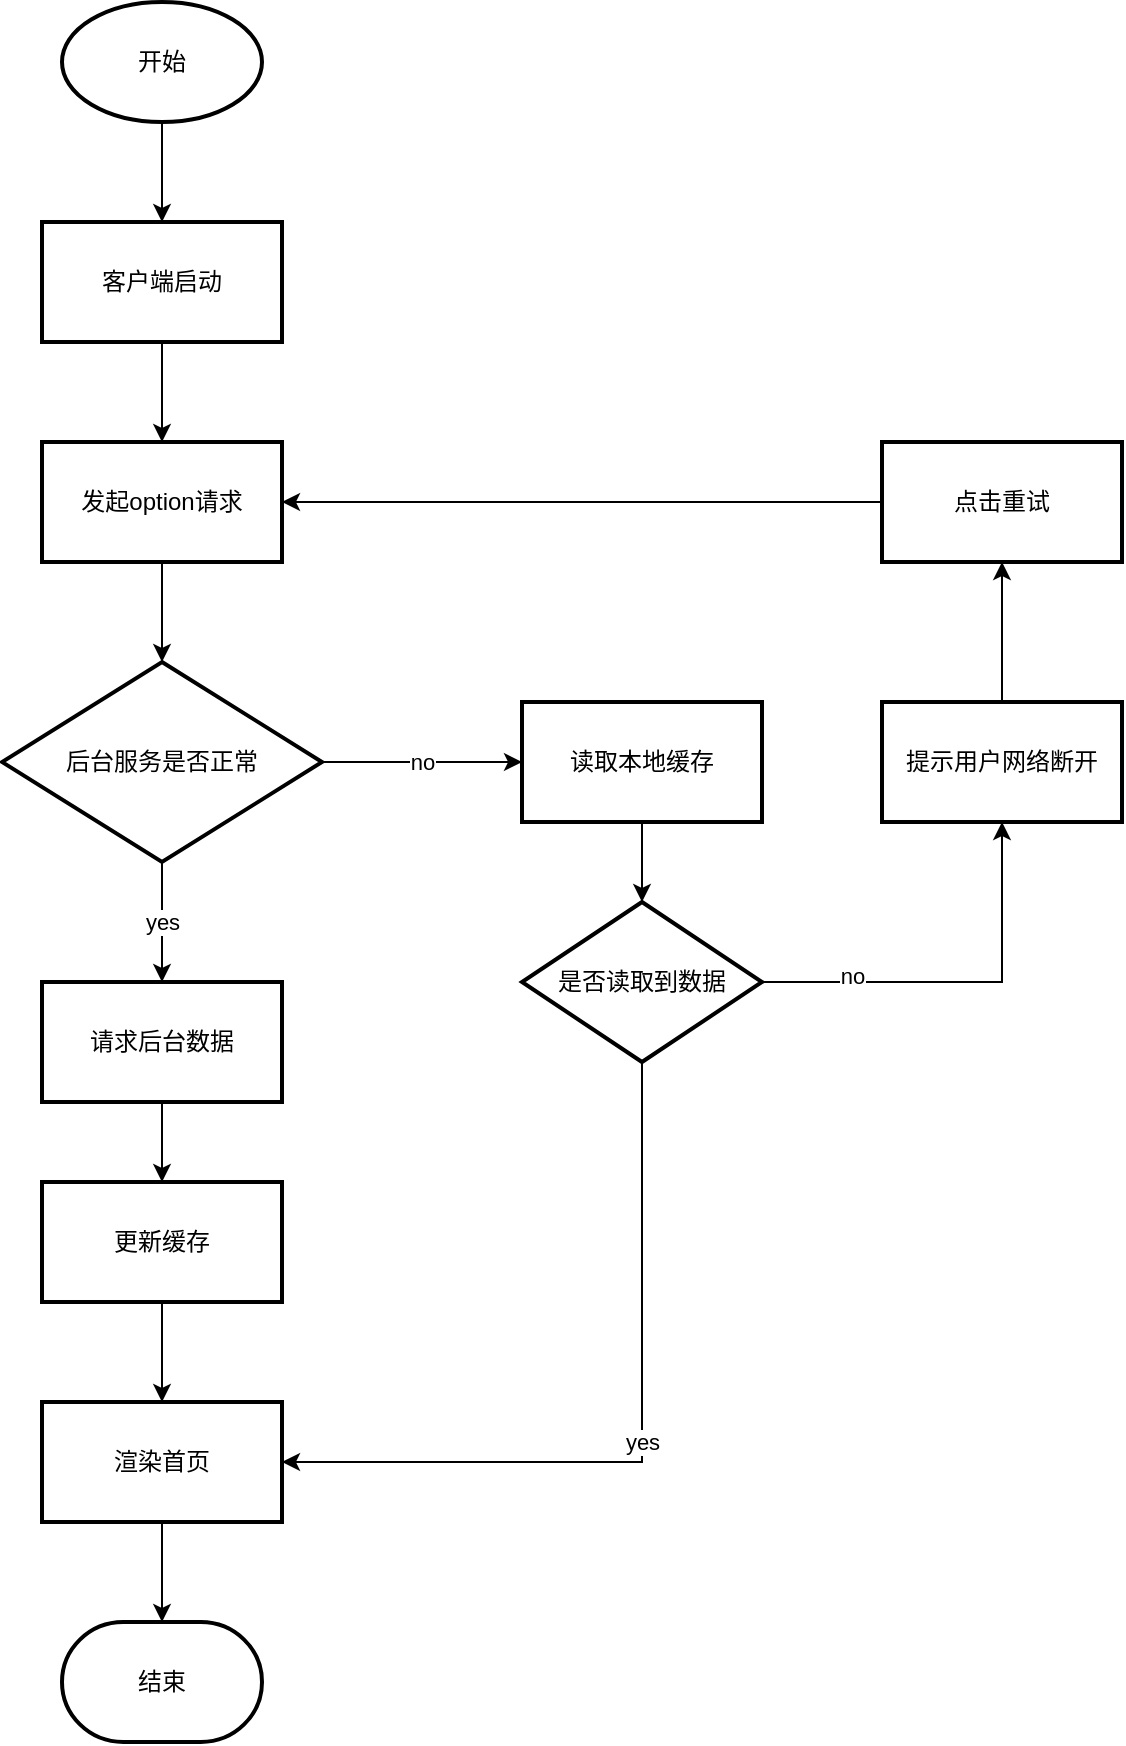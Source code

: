 <mxfile version="16.1.2" type="github">
  <diagram id="-nCn3_ou5zMqZBry92oC" name="第 1 页">
    <mxGraphModel dx="1038" dy="491" grid="1" gridSize="10" guides="1" tooltips="1" connect="1" arrows="1" fold="1" page="1" pageScale="1" pageWidth="827" pageHeight="1169" math="0" shadow="0">
      <root>
        <mxCell id="0" />
        <mxCell id="1" parent="0" />
        <mxCell id="4RD6xHpMuVBiaNQP-EiV-4" value="" style="edgeStyle=orthogonalEdgeStyle;rounded=0;orthogonalLoop=1;jettySize=auto;html=1;" parent="1" source="4RD6xHpMuVBiaNQP-EiV-2" target="4RD6xHpMuVBiaNQP-EiV-3" edge="1">
          <mxGeometry relative="1" as="geometry" />
        </mxCell>
        <mxCell id="4RD6xHpMuVBiaNQP-EiV-2" value="开始" style="strokeWidth=2;html=1;shape=mxgraph.flowchart.start_1;whiteSpace=wrap;" parent="1" vertex="1">
          <mxGeometry x="370" y="210" width="100" height="60" as="geometry" />
        </mxCell>
        <mxCell id="4RD6xHpMuVBiaNQP-EiV-6" value="" style="edgeStyle=orthogonalEdgeStyle;rounded=0;orthogonalLoop=1;jettySize=auto;html=1;" parent="1" source="4RD6xHpMuVBiaNQP-EiV-3" target="4RD6xHpMuVBiaNQP-EiV-5" edge="1">
          <mxGeometry relative="1" as="geometry" />
        </mxCell>
        <mxCell id="4RD6xHpMuVBiaNQP-EiV-3" value="客户端启动" style="whiteSpace=wrap;html=1;strokeWidth=2;" parent="1" vertex="1">
          <mxGeometry x="360" y="320" width="120" height="60" as="geometry" />
        </mxCell>
        <mxCell id="4RD6xHpMuVBiaNQP-EiV-24" value="" style="edgeStyle=orthogonalEdgeStyle;rounded=0;orthogonalLoop=1;jettySize=auto;html=1;" parent="1" source="4RD6xHpMuVBiaNQP-EiV-5" target="4RD6xHpMuVBiaNQP-EiV-23" edge="1">
          <mxGeometry relative="1" as="geometry" />
        </mxCell>
        <mxCell id="4RD6xHpMuVBiaNQP-EiV-5" value="发起option请求" style="whiteSpace=wrap;html=1;strokeWidth=2;" parent="1" vertex="1">
          <mxGeometry x="360" y="430" width="120" height="60" as="geometry" />
        </mxCell>
        <mxCell id="4RD6xHpMuVBiaNQP-EiV-47" style="edgeStyle=orthogonalEdgeStyle;rounded=0;orthogonalLoop=1;jettySize=auto;html=1;entryX=0.5;entryY=0;entryDx=0;entryDy=0;entryPerimeter=0;" parent="1" source="4RD6xHpMuVBiaNQP-EiV-11" target="4RD6xHpMuVBiaNQP-EiV-46" edge="1">
          <mxGeometry relative="1" as="geometry" />
        </mxCell>
        <mxCell id="4RD6xHpMuVBiaNQP-EiV-11" value="渲染首页" style="whiteSpace=wrap;html=1;strokeWidth=2;" parent="1" vertex="1">
          <mxGeometry x="360" y="910" width="120" height="60" as="geometry" />
        </mxCell>
        <mxCell id="4RD6xHpMuVBiaNQP-EiV-26" value="yes" style="edgeStyle=orthogonalEdgeStyle;rounded=0;orthogonalLoop=1;jettySize=auto;html=1;" parent="1" source="4RD6xHpMuVBiaNQP-EiV-23" target="4RD6xHpMuVBiaNQP-EiV-25" edge="1">
          <mxGeometry relative="1" as="geometry">
            <Array as="points">
              <mxPoint x="420" y="670" />
              <mxPoint x="420" y="670" />
            </Array>
          </mxGeometry>
        </mxCell>
        <mxCell id="4RD6xHpMuVBiaNQP-EiV-28" value="no" style="edgeStyle=orthogonalEdgeStyle;rounded=0;orthogonalLoop=1;jettySize=auto;html=1;" parent="1" source="4RD6xHpMuVBiaNQP-EiV-23" target="4RD6xHpMuVBiaNQP-EiV-27" edge="1">
          <mxGeometry relative="1" as="geometry" />
        </mxCell>
        <mxCell id="4RD6xHpMuVBiaNQP-EiV-23" value="&lt;span&gt;后台服务是否正常&lt;/span&gt;" style="rhombus;whiteSpace=wrap;html=1;strokeWidth=2;" parent="1" vertex="1">
          <mxGeometry x="340" y="540" width="160" height="100" as="geometry" />
        </mxCell>
        <mxCell id="4RD6xHpMuVBiaNQP-EiV-36" style="edgeStyle=orthogonalEdgeStyle;rounded=0;orthogonalLoop=1;jettySize=auto;html=1;entryX=0.5;entryY=0;entryDx=0;entryDy=0;" parent="1" source="4RD6xHpMuVBiaNQP-EiV-25" target="4RD6xHpMuVBiaNQP-EiV-35" edge="1">
          <mxGeometry relative="1" as="geometry" />
        </mxCell>
        <mxCell id="4RD6xHpMuVBiaNQP-EiV-25" value="请求后台数据" style="whiteSpace=wrap;html=1;strokeWidth=2;" parent="1" vertex="1">
          <mxGeometry x="360" y="700" width="120" height="60" as="geometry" />
        </mxCell>
        <mxCell id="4RD6xHpMuVBiaNQP-EiV-30" value="" style="edgeStyle=orthogonalEdgeStyle;rounded=0;orthogonalLoop=1;jettySize=auto;html=1;" parent="1" source="4RD6xHpMuVBiaNQP-EiV-27" target="4RD6xHpMuVBiaNQP-EiV-29" edge="1">
          <mxGeometry relative="1" as="geometry" />
        </mxCell>
        <mxCell id="4RD6xHpMuVBiaNQP-EiV-27" value="读取本地缓存" style="whiteSpace=wrap;html=1;strokeWidth=2;" parent="1" vertex="1">
          <mxGeometry x="600" y="560" width="120" height="60" as="geometry" />
        </mxCell>
        <mxCell id="4RD6xHpMuVBiaNQP-EiV-41" value="" style="edgeStyle=orthogonalEdgeStyle;rounded=0;orthogonalLoop=1;jettySize=auto;html=1;" parent="1" source="4RD6xHpMuVBiaNQP-EiV-29" target="4RD6xHpMuVBiaNQP-EiV-40" edge="1">
          <mxGeometry relative="1" as="geometry" />
        </mxCell>
        <mxCell id="4RD6xHpMuVBiaNQP-EiV-42" value="no" style="edgeLabel;html=1;align=center;verticalAlign=middle;resizable=0;points=[];" parent="4RD6xHpMuVBiaNQP-EiV-41" vertex="1" connectable="0">
          <mxGeometry x="-0.551" y="3" relative="1" as="geometry">
            <mxPoint as="offset" />
          </mxGeometry>
        </mxCell>
        <mxCell id="e_f7Iv0kUN2DoaLc3Avm-1" value="yes" style="edgeStyle=orthogonalEdgeStyle;rounded=0;orthogonalLoop=1;jettySize=auto;html=1;entryX=1;entryY=0.5;entryDx=0;entryDy=0;" edge="1" parent="1" source="4RD6xHpMuVBiaNQP-EiV-29" target="4RD6xHpMuVBiaNQP-EiV-11">
          <mxGeometry relative="1" as="geometry">
            <Array as="points">
              <mxPoint x="660" y="940" />
            </Array>
          </mxGeometry>
        </mxCell>
        <mxCell id="4RD6xHpMuVBiaNQP-EiV-29" value="是否读取到数据" style="rhombus;whiteSpace=wrap;html=1;strokeWidth=2;" parent="1" vertex="1">
          <mxGeometry x="600" y="660" width="120" height="80" as="geometry" />
        </mxCell>
        <mxCell id="4RD6xHpMuVBiaNQP-EiV-39" style="edgeStyle=orthogonalEdgeStyle;rounded=0;orthogonalLoop=1;jettySize=auto;html=1;entryX=0.5;entryY=0;entryDx=0;entryDy=0;" parent="1" source="4RD6xHpMuVBiaNQP-EiV-35" target="4RD6xHpMuVBiaNQP-EiV-11" edge="1">
          <mxGeometry relative="1" as="geometry" />
        </mxCell>
        <mxCell id="4RD6xHpMuVBiaNQP-EiV-35" value="更新缓存" style="whiteSpace=wrap;html=1;strokeWidth=2;" parent="1" vertex="1">
          <mxGeometry x="360" y="800" width="120" height="60" as="geometry" />
        </mxCell>
        <mxCell id="4RD6xHpMuVBiaNQP-EiV-48" style="edgeStyle=orthogonalEdgeStyle;rounded=0;orthogonalLoop=1;jettySize=auto;html=1;entryX=0.5;entryY=1;entryDx=0;entryDy=0;" parent="1" source="4RD6xHpMuVBiaNQP-EiV-40" target="4RD6xHpMuVBiaNQP-EiV-43" edge="1">
          <mxGeometry relative="1" as="geometry" />
        </mxCell>
        <mxCell id="4RD6xHpMuVBiaNQP-EiV-40" value="提示用户网络断开" style="whiteSpace=wrap;html=1;strokeWidth=2;" parent="1" vertex="1">
          <mxGeometry x="780" y="560" width="120" height="60" as="geometry" />
        </mxCell>
        <mxCell id="4RD6xHpMuVBiaNQP-EiV-50" style="edgeStyle=orthogonalEdgeStyle;rounded=0;orthogonalLoop=1;jettySize=auto;html=1;entryX=1;entryY=0.5;entryDx=0;entryDy=0;" parent="1" source="4RD6xHpMuVBiaNQP-EiV-43" target="4RD6xHpMuVBiaNQP-EiV-5" edge="1">
          <mxGeometry relative="1" as="geometry" />
        </mxCell>
        <mxCell id="4RD6xHpMuVBiaNQP-EiV-43" value="点击重试" style="whiteSpace=wrap;html=1;strokeWidth=2;" parent="1" vertex="1">
          <mxGeometry x="780" y="430" width="120" height="60" as="geometry" />
        </mxCell>
        <mxCell id="4RD6xHpMuVBiaNQP-EiV-46" value="结束" style="strokeWidth=2;html=1;shape=mxgraph.flowchart.terminator;whiteSpace=wrap;" parent="1" vertex="1">
          <mxGeometry x="370" y="1020" width="100" height="60" as="geometry" />
        </mxCell>
      </root>
    </mxGraphModel>
  </diagram>
</mxfile>
